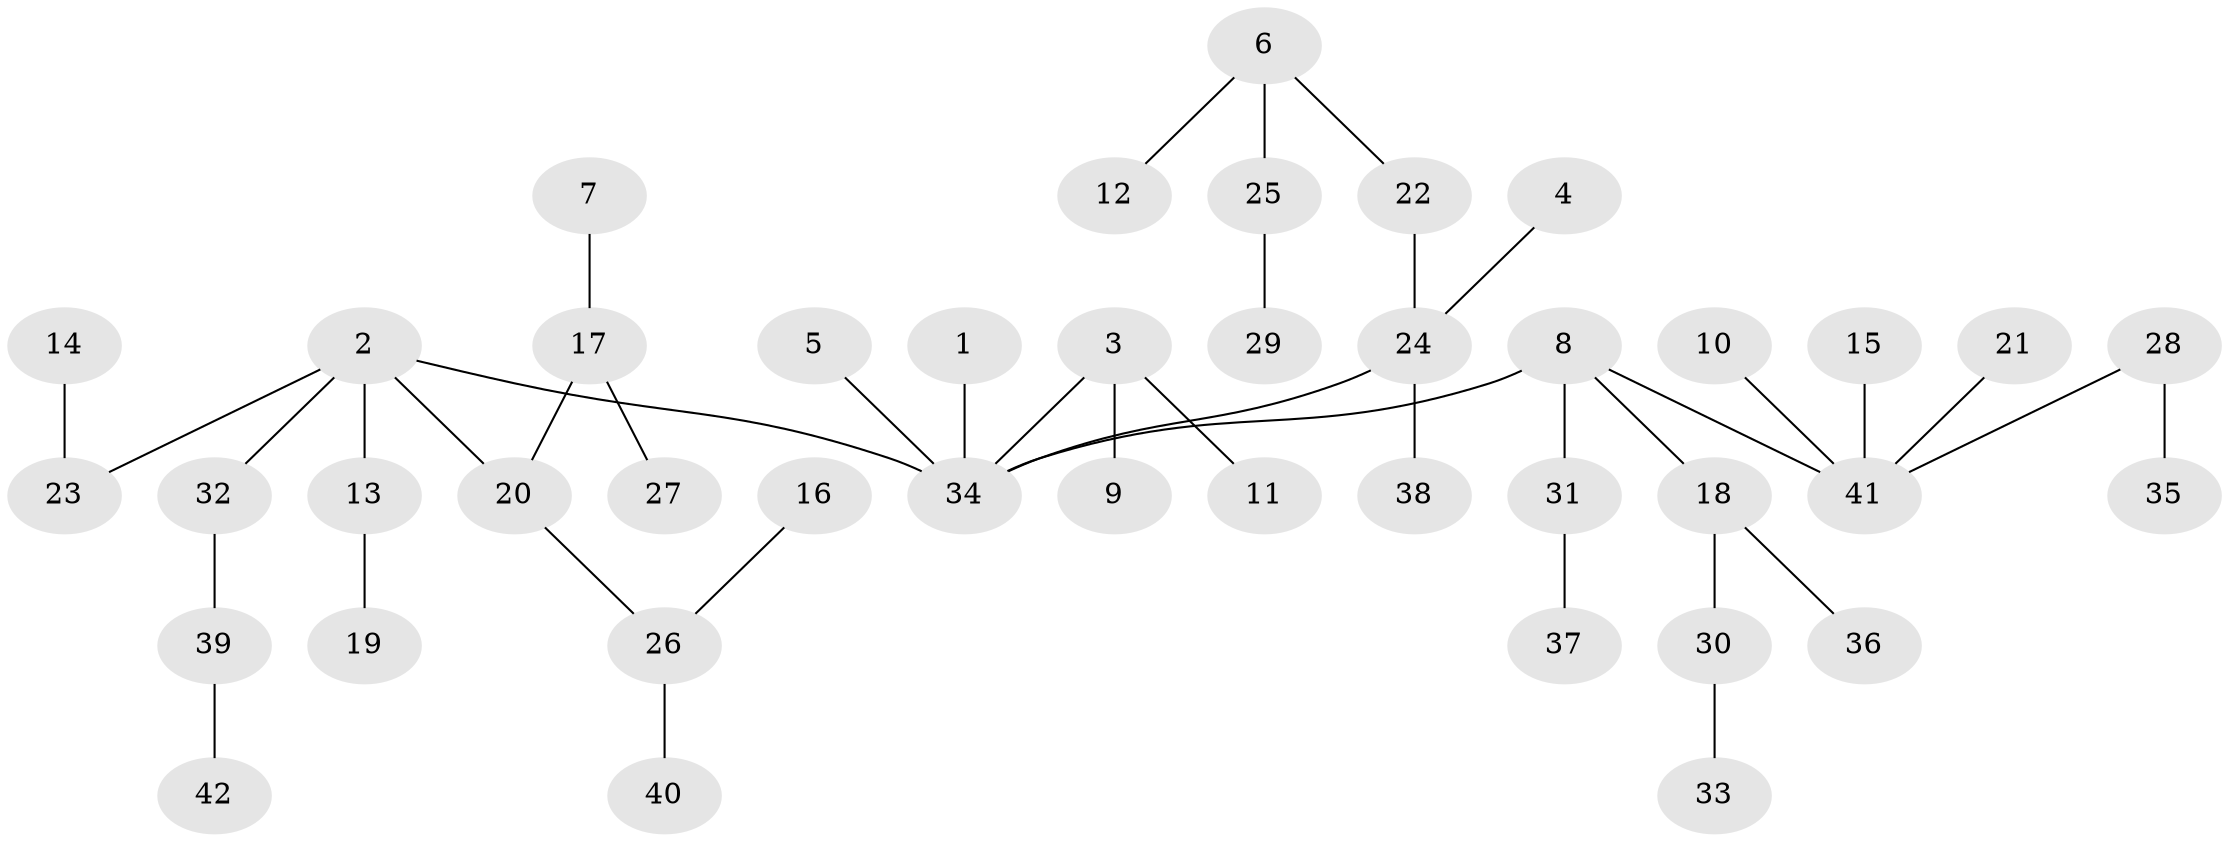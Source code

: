 // original degree distribution, {3: 0.13095238095238096, 5: 0.03571428571428571, 7: 0.023809523809523808, 4: 0.08333333333333333, 1: 0.5238095238095238, 2: 0.20238095238095238}
// Generated by graph-tools (version 1.1) at 2025/49/03/09/25 03:49:21]
// undirected, 42 vertices, 41 edges
graph export_dot {
graph [start="1"]
  node [color=gray90,style=filled];
  1;
  2;
  3;
  4;
  5;
  6;
  7;
  8;
  9;
  10;
  11;
  12;
  13;
  14;
  15;
  16;
  17;
  18;
  19;
  20;
  21;
  22;
  23;
  24;
  25;
  26;
  27;
  28;
  29;
  30;
  31;
  32;
  33;
  34;
  35;
  36;
  37;
  38;
  39;
  40;
  41;
  42;
  1 -- 34 [weight=1.0];
  2 -- 13 [weight=1.0];
  2 -- 20 [weight=1.0];
  2 -- 23 [weight=1.0];
  2 -- 32 [weight=1.0];
  2 -- 34 [weight=1.0];
  3 -- 9 [weight=1.0];
  3 -- 11 [weight=1.0];
  3 -- 34 [weight=1.0];
  4 -- 24 [weight=1.0];
  5 -- 34 [weight=1.0];
  6 -- 12 [weight=1.0];
  6 -- 22 [weight=1.0];
  6 -- 25 [weight=1.0];
  7 -- 17 [weight=1.0];
  8 -- 18 [weight=1.0];
  8 -- 31 [weight=1.0];
  8 -- 34 [weight=1.0];
  8 -- 41 [weight=1.0];
  10 -- 41 [weight=1.0];
  13 -- 19 [weight=1.0];
  14 -- 23 [weight=1.0];
  15 -- 41 [weight=1.0];
  16 -- 26 [weight=1.0];
  17 -- 20 [weight=1.0];
  17 -- 27 [weight=1.0];
  18 -- 30 [weight=2.0];
  18 -- 36 [weight=1.0];
  20 -- 26 [weight=1.0];
  21 -- 41 [weight=1.0];
  22 -- 24 [weight=1.0];
  24 -- 34 [weight=1.0];
  24 -- 38 [weight=1.0];
  25 -- 29 [weight=1.0];
  26 -- 40 [weight=1.0];
  28 -- 35 [weight=1.0];
  28 -- 41 [weight=1.0];
  30 -- 33 [weight=1.0];
  31 -- 37 [weight=1.0];
  32 -- 39 [weight=1.0];
  39 -- 42 [weight=1.0];
}
